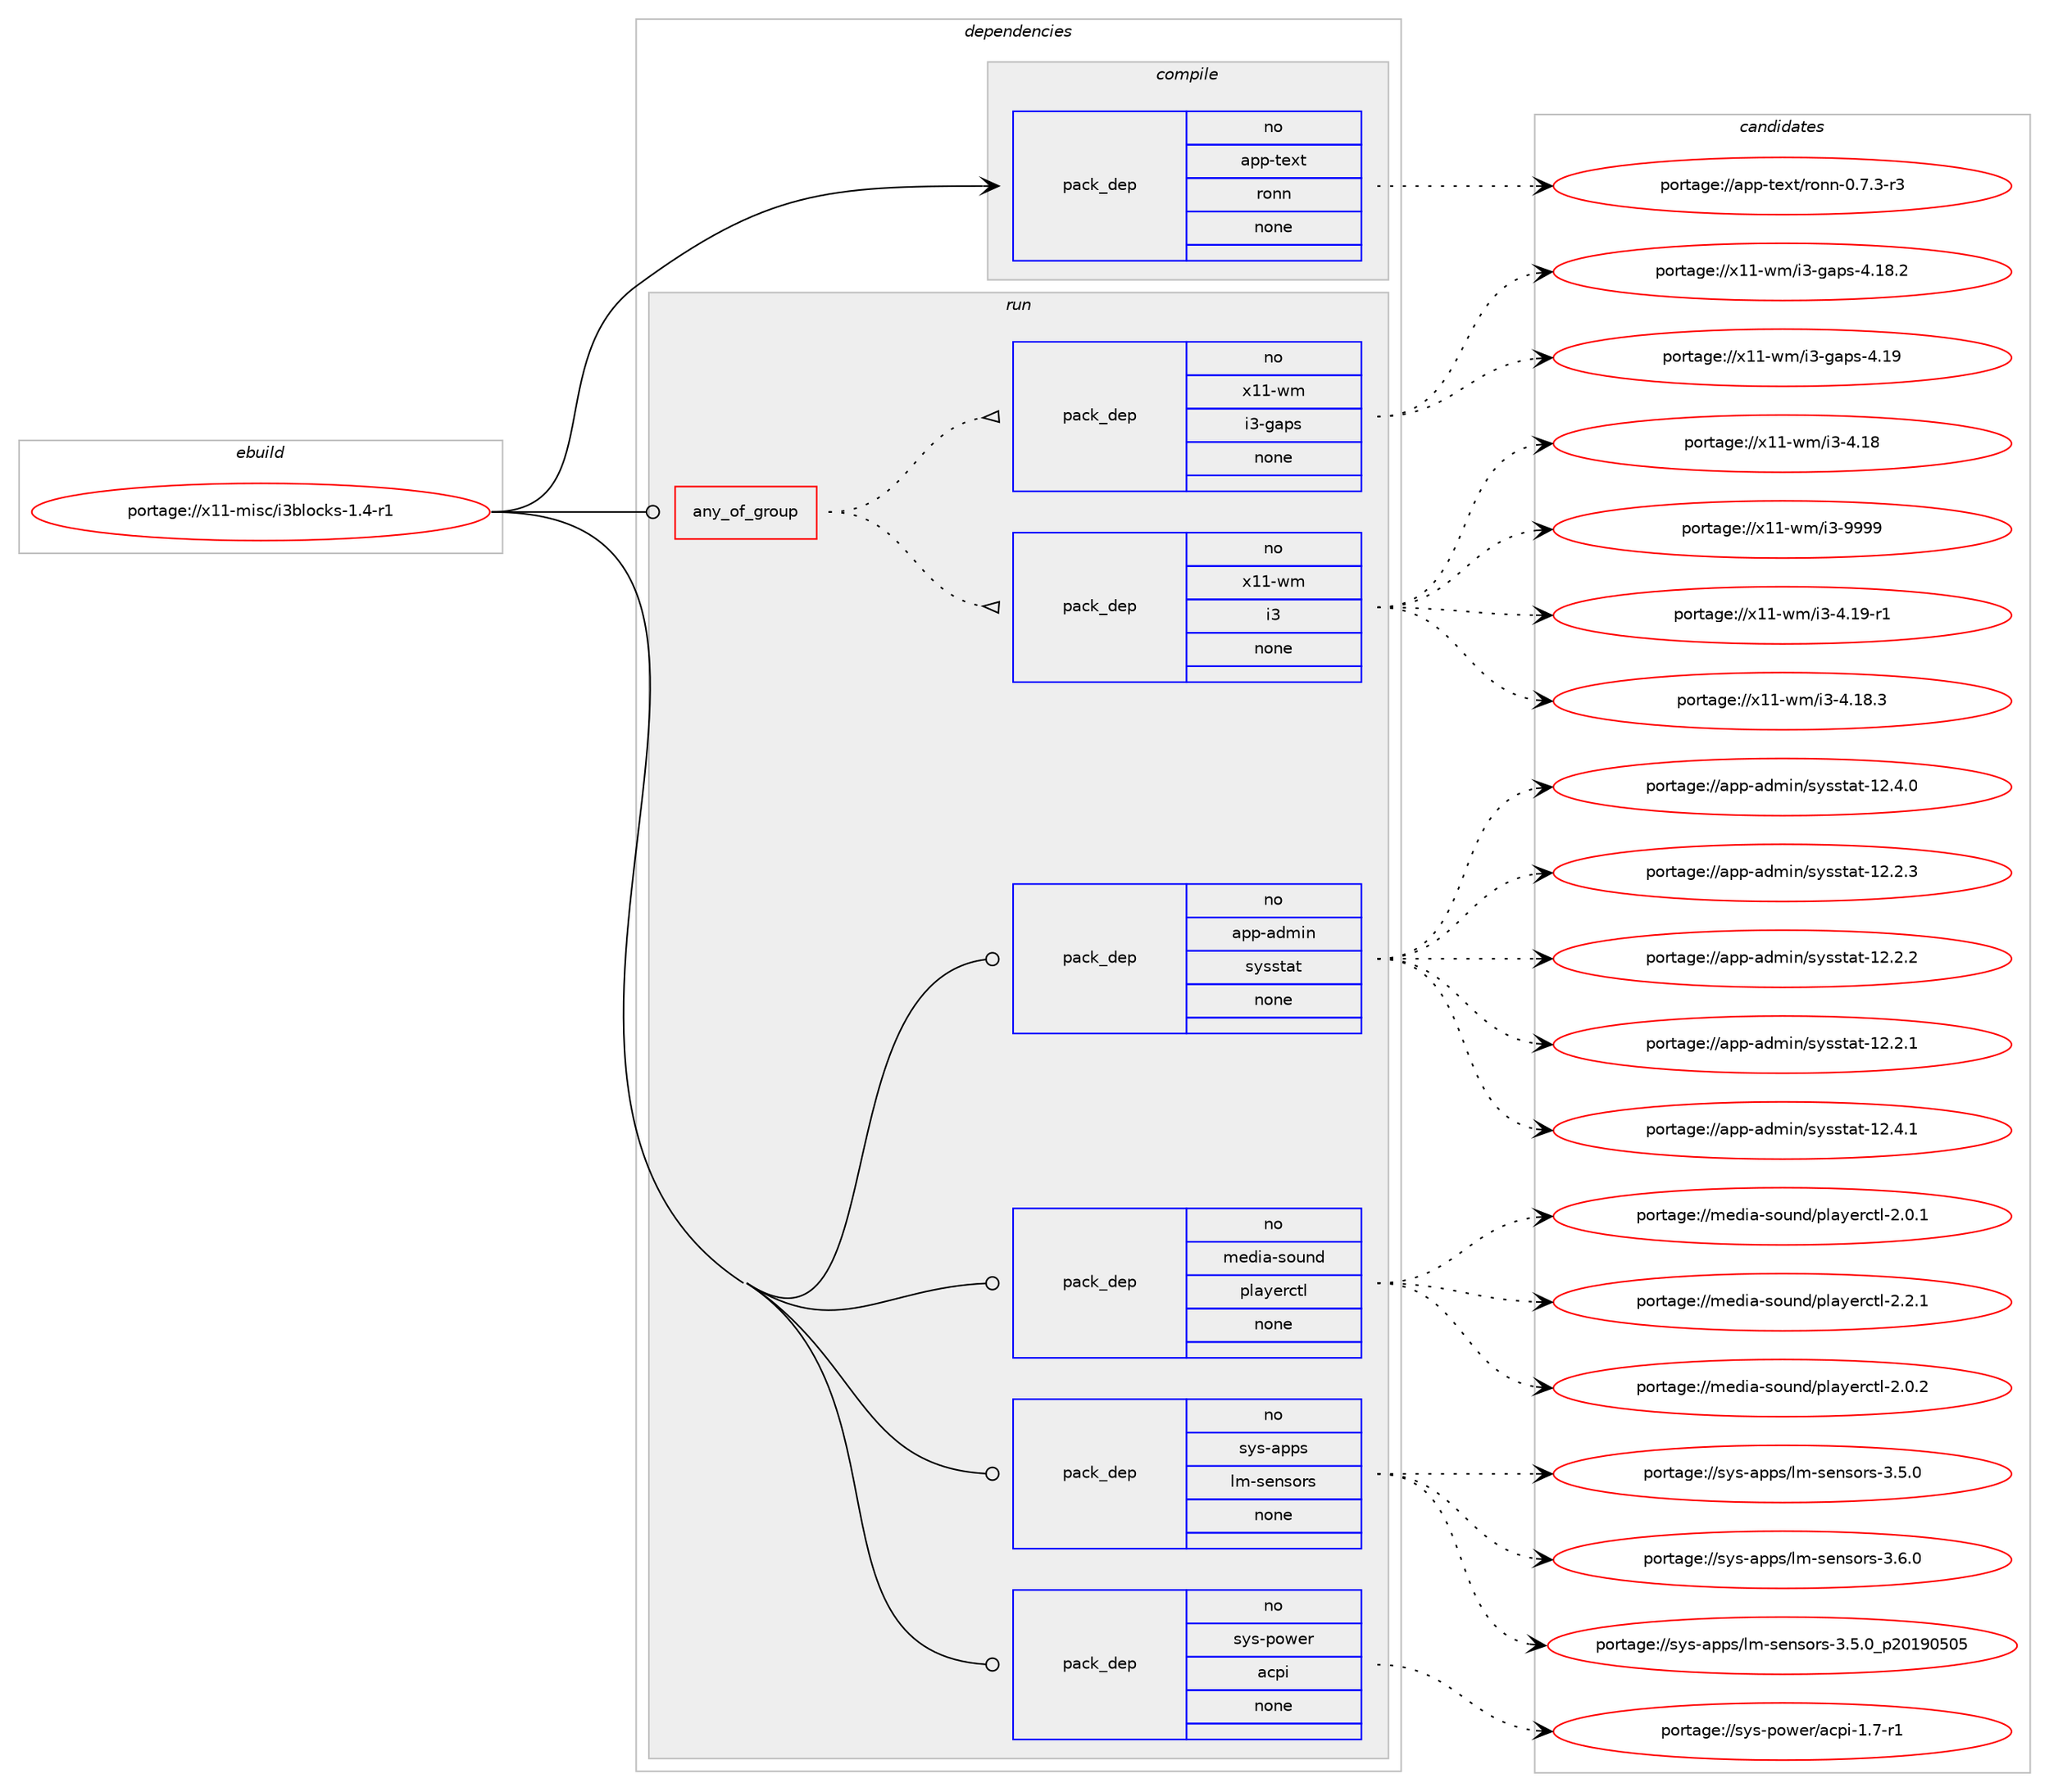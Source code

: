 digraph prolog {

# *************
# Graph options
# *************

newrank=true;
concentrate=true;
compound=true;
graph [rankdir=LR,fontname=Helvetica,fontsize=10,ranksep=1.5];#, ranksep=2.5, nodesep=0.2];
edge  [arrowhead=vee];
node  [fontname=Helvetica,fontsize=10];

# **********
# The ebuild
# **********

subgraph cluster_leftcol {
color=gray;
rank=same;
label=<<i>ebuild</i>>;
id [label="portage://x11-misc/i3blocks-1.4-r1", color=red, width=4, href="../x11-misc/i3blocks-1.4-r1.svg"];
}

# ****************
# The dependencies
# ****************

subgraph cluster_midcol {
color=gray;
label=<<i>dependencies</i>>;
subgraph cluster_compile {
fillcolor="#eeeeee";
style=filled;
label=<<i>compile</i>>;
subgraph pack909 {
dependency967 [label=<<TABLE BORDER="0" CELLBORDER="1" CELLSPACING="0" CELLPADDING="4" WIDTH="220"><TR><TD ROWSPAN="6" CELLPADDING="30">pack_dep</TD></TR><TR><TD WIDTH="110">no</TD></TR><TR><TD>app-text</TD></TR><TR><TD>ronn</TD></TR><TR><TD>none</TD></TR><TR><TD></TD></TR></TABLE>>, shape=none, color=blue];
}
id:e -> dependency967:w [weight=20,style="solid",arrowhead="vee"];
}
subgraph cluster_compileandrun {
fillcolor="#eeeeee";
style=filled;
label=<<i>compile and run</i>>;
}
subgraph cluster_run {
fillcolor="#eeeeee";
style=filled;
label=<<i>run</i>>;
subgraph any5 {
dependency968 [label=<<TABLE BORDER="0" CELLBORDER="1" CELLSPACING="0" CELLPADDING="4"><TR><TD CELLPADDING="10">any_of_group</TD></TR></TABLE>>, shape=none, color=red];subgraph pack910 {
dependency969 [label=<<TABLE BORDER="0" CELLBORDER="1" CELLSPACING="0" CELLPADDING="4" WIDTH="220"><TR><TD ROWSPAN="6" CELLPADDING="30">pack_dep</TD></TR><TR><TD WIDTH="110">no</TD></TR><TR><TD>x11-wm</TD></TR><TR><TD>i3</TD></TR><TR><TD>none</TD></TR><TR><TD></TD></TR></TABLE>>, shape=none, color=blue];
}
dependency968:e -> dependency969:w [weight=20,style="dotted",arrowhead="oinv"];
subgraph pack911 {
dependency970 [label=<<TABLE BORDER="0" CELLBORDER="1" CELLSPACING="0" CELLPADDING="4" WIDTH="220"><TR><TD ROWSPAN="6" CELLPADDING="30">pack_dep</TD></TR><TR><TD WIDTH="110">no</TD></TR><TR><TD>x11-wm</TD></TR><TR><TD>i3-gaps</TD></TR><TR><TD>none</TD></TR><TR><TD></TD></TR></TABLE>>, shape=none, color=blue];
}
dependency968:e -> dependency970:w [weight=20,style="dotted",arrowhead="oinv"];
}
id:e -> dependency968:w [weight=20,style="solid",arrowhead="odot"];
subgraph pack912 {
dependency971 [label=<<TABLE BORDER="0" CELLBORDER="1" CELLSPACING="0" CELLPADDING="4" WIDTH="220"><TR><TD ROWSPAN="6" CELLPADDING="30">pack_dep</TD></TR><TR><TD WIDTH="110">no</TD></TR><TR><TD>app-admin</TD></TR><TR><TD>sysstat</TD></TR><TR><TD>none</TD></TR><TR><TD></TD></TR></TABLE>>, shape=none, color=blue];
}
id:e -> dependency971:w [weight=20,style="solid",arrowhead="odot"];
subgraph pack913 {
dependency972 [label=<<TABLE BORDER="0" CELLBORDER="1" CELLSPACING="0" CELLPADDING="4" WIDTH="220"><TR><TD ROWSPAN="6" CELLPADDING="30">pack_dep</TD></TR><TR><TD WIDTH="110">no</TD></TR><TR><TD>media-sound</TD></TR><TR><TD>playerctl</TD></TR><TR><TD>none</TD></TR><TR><TD></TD></TR></TABLE>>, shape=none, color=blue];
}
id:e -> dependency972:w [weight=20,style="solid",arrowhead="odot"];
subgraph pack914 {
dependency973 [label=<<TABLE BORDER="0" CELLBORDER="1" CELLSPACING="0" CELLPADDING="4" WIDTH="220"><TR><TD ROWSPAN="6" CELLPADDING="30">pack_dep</TD></TR><TR><TD WIDTH="110">no</TD></TR><TR><TD>sys-apps</TD></TR><TR><TD>lm-sensors</TD></TR><TR><TD>none</TD></TR><TR><TD></TD></TR></TABLE>>, shape=none, color=blue];
}
id:e -> dependency973:w [weight=20,style="solid",arrowhead="odot"];
subgraph pack915 {
dependency974 [label=<<TABLE BORDER="0" CELLBORDER="1" CELLSPACING="0" CELLPADDING="4" WIDTH="220"><TR><TD ROWSPAN="6" CELLPADDING="30">pack_dep</TD></TR><TR><TD WIDTH="110">no</TD></TR><TR><TD>sys-power</TD></TR><TR><TD>acpi</TD></TR><TR><TD>none</TD></TR><TR><TD></TD></TR></TABLE>>, shape=none, color=blue];
}
id:e -> dependency974:w [weight=20,style="solid",arrowhead="odot"];
}
}

# **************
# The candidates
# **************

subgraph cluster_choices {
rank=same;
color=gray;
label=<<i>candidates</i>>;

subgraph choice909 {
color=black;
nodesep=1;
choice9711211245116101120116471141111101104548465546514511451 [label="portage://app-text/ronn-0.7.3-r3", color=red, width=4,href="../app-text/ronn-0.7.3-r3.svg"];
dependency967:e -> choice9711211245116101120116471141111101104548465546514511451:w [style=dotted,weight="100"];
}
subgraph choice910 {
color=black;
nodesep=1;
choice12049494511910947105514557575757 [label="portage://x11-wm/i3-9999", color=red, width=4,href="../x11-wm/i3-9999.svg"];
choice120494945119109471055145524649574511449 [label="portage://x11-wm/i3-4.19-r1", color=red, width=4,href="../x11-wm/i3-4.19-r1.svg"];
choice120494945119109471055145524649564651 [label="portage://x11-wm/i3-4.18.3", color=red, width=4,href="../x11-wm/i3-4.18.3.svg"];
choice12049494511910947105514552464956 [label="portage://x11-wm/i3-4.18", color=red, width=4,href="../x11-wm/i3-4.18.svg"];
dependency969:e -> choice12049494511910947105514557575757:w [style=dotted,weight="100"];
dependency969:e -> choice120494945119109471055145524649574511449:w [style=dotted,weight="100"];
dependency969:e -> choice120494945119109471055145524649564651:w [style=dotted,weight="100"];
dependency969:e -> choice12049494511910947105514552464956:w [style=dotted,weight="100"];
}
subgraph choice911 {
color=black;
nodesep=1;
choice120494945119109471055145103971121154552464957 [label="portage://x11-wm/i3-gaps-4.19", color=red, width=4,href="../x11-wm/i3-gaps-4.19.svg"];
choice1204949451191094710551451039711211545524649564650 [label="portage://x11-wm/i3-gaps-4.18.2", color=red, width=4,href="../x11-wm/i3-gaps-4.18.2.svg"];
dependency970:e -> choice120494945119109471055145103971121154552464957:w [style=dotted,weight="100"];
dependency970:e -> choice1204949451191094710551451039711211545524649564650:w [style=dotted,weight="100"];
}
subgraph choice912 {
color=black;
nodesep=1;
choice971121124597100109105110471151211151151169711645495046524649 [label="portage://app-admin/sysstat-12.4.1", color=red, width=4,href="../app-admin/sysstat-12.4.1.svg"];
choice971121124597100109105110471151211151151169711645495046524648 [label="portage://app-admin/sysstat-12.4.0", color=red, width=4,href="../app-admin/sysstat-12.4.0.svg"];
choice971121124597100109105110471151211151151169711645495046504651 [label="portage://app-admin/sysstat-12.2.3", color=red, width=4,href="../app-admin/sysstat-12.2.3.svg"];
choice971121124597100109105110471151211151151169711645495046504650 [label="portage://app-admin/sysstat-12.2.2", color=red, width=4,href="../app-admin/sysstat-12.2.2.svg"];
choice971121124597100109105110471151211151151169711645495046504649 [label="portage://app-admin/sysstat-12.2.1", color=red, width=4,href="../app-admin/sysstat-12.2.1.svg"];
dependency971:e -> choice971121124597100109105110471151211151151169711645495046524649:w [style=dotted,weight="100"];
dependency971:e -> choice971121124597100109105110471151211151151169711645495046524648:w [style=dotted,weight="100"];
dependency971:e -> choice971121124597100109105110471151211151151169711645495046504651:w [style=dotted,weight="100"];
dependency971:e -> choice971121124597100109105110471151211151151169711645495046504650:w [style=dotted,weight="100"];
dependency971:e -> choice971121124597100109105110471151211151151169711645495046504649:w [style=dotted,weight="100"];
}
subgraph choice913 {
color=black;
nodesep=1;
choice1091011001059745115111117110100471121089712110111499116108455046504649 [label="portage://media-sound/playerctl-2.2.1", color=red, width=4,href="../media-sound/playerctl-2.2.1.svg"];
choice1091011001059745115111117110100471121089712110111499116108455046484650 [label="portage://media-sound/playerctl-2.0.2", color=red, width=4,href="../media-sound/playerctl-2.0.2.svg"];
choice1091011001059745115111117110100471121089712110111499116108455046484649 [label="portage://media-sound/playerctl-2.0.1", color=red, width=4,href="../media-sound/playerctl-2.0.1.svg"];
dependency972:e -> choice1091011001059745115111117110100471121089712110111499116108455046504649:w [style=dotted,weight="100"];
dependency972:e -> choice1091011001059745115111117110100471121089712110111499116108455046484650:w [style=dotted,weight="100"];
dependency972:e -> choice1091011001059745115111117110100471121089712110111499116108455046484649:w [style=dotted,weight="100"];
}
subgraph choice914 {
color=black;
nodesep=1;
choice11512111545971121121154710810945115101110115111114115455146544648 [label="portage://sys-apps/lm-sensors-3.6.0", color=red, width=4,href="../sys-apps/lm-sensors-3.6.0.svg"];
choice11512111545971121121154710810945115101110115111114115455146534648951125048495748534853 [label="portage://sys-apps/lm-sensors-3.5.0_p20190505", color=red, width=4,href="../sys-apps/lm-sensors-3.5.0_p20190505.svg"];
choice11512111545971121121154710810945115101110115111114115455146534648 [label="portage://sys-apps/lm-sensors-3.5.0", color=red, width=4,href="../sys-apps/lm-sensors-3.5.0.svg"];
dependency973:e -> choice11512111545971121121154710810945115101110115111114115455146544648:w [style=dotted,weight="100"];
dependency973:e -> choice11512111545971121121154710810945115101110115111114115455146534648951125048495748534853:w [style=dotted,weight="100"];
dependency973:e -> choice11512111545971121121154710810945115101110115111114115455146534648:w [style=dotted,weight="100"];
}
subgraph choice915 {
color=black;
nodesep=1;
choice11512111545112111119101114479799112105454946554511449 [label="portage://sys-power/acpi-1.7-r1", color=red, width=4,href="../sys-power/acpi-1.7-r1.svg"];
dependency974:e -> choice11512111545112111119101114479799112105454946554511449:w [style=dotted,weight="100"];
}
}

}
